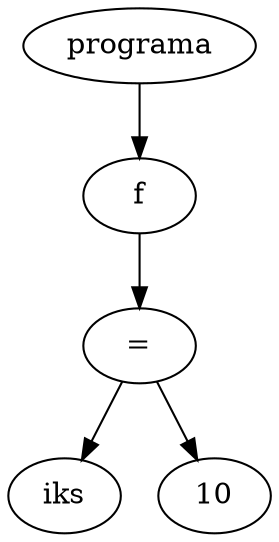digraph G {
node_0x1cbe630 [label="programa"]
node_0x1cbe5e0 [label="f"]
node_0x1cbe630 -> node_0x1cbe5e0
node_0x1cbe570 [label="="]
node_0x1cbe5e0 -> node_0x1cbe570
node_0x1cbe480 [label="iks"]
node_0x1cbe570 -> node_0x1cbe480
node_0x1cbe520 [label="10"]
node_0x1cbe570 -> node_0x1cbe520
}
